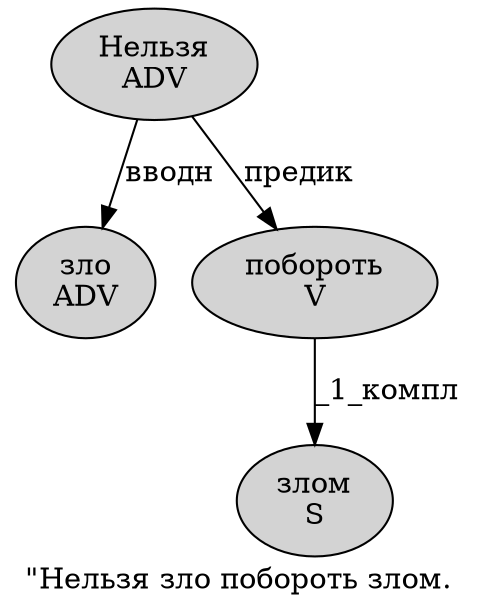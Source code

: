 digraph SENTENCE_886 {
	graph [label="\"Нельзя зло побороть злом."]
	node [style=filled]
		1 [label="Нельзя
ADV" color="" fillcolor=lightgray penwidth=1 shape=ellipse]
		2 [label="зло
ADV" color="" fillcolor=lightgray penwidth=1 shape=ellipse]
		3 [label="побороть
V" color="" fillcolor=lightgray penwidth=1 shape=ellipse]
		4 [label="злом
S" color="" fillcolor=lightgray penwidth=1 shape=ellipse]
			1 -> 2 [label="вводн"]
			1 -> 3 [label="предик"]
			3 -> 4 [label="_1_компл"]
}